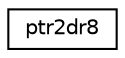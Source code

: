 digraph "Graphical Class Hierarchy"
{
 // INTERACTIVE_SVG=YES
 // LATEX_PDF_SIZE
  edge [fontname="Helvetica",fontsize="10",labelfontname="Helvetica",labelfontsize="10"];
  node [fontname="Helvetica",fontsize="10",shape=record];
  rankdir="LR";
  Node0 [label="ptr2dr8",height=0.2,width=0.4,color="black", fillcolor="white", style="filled",URL="$structfms__io__mod_1_1ptr2dr8.html",tooltip=" "];
}

